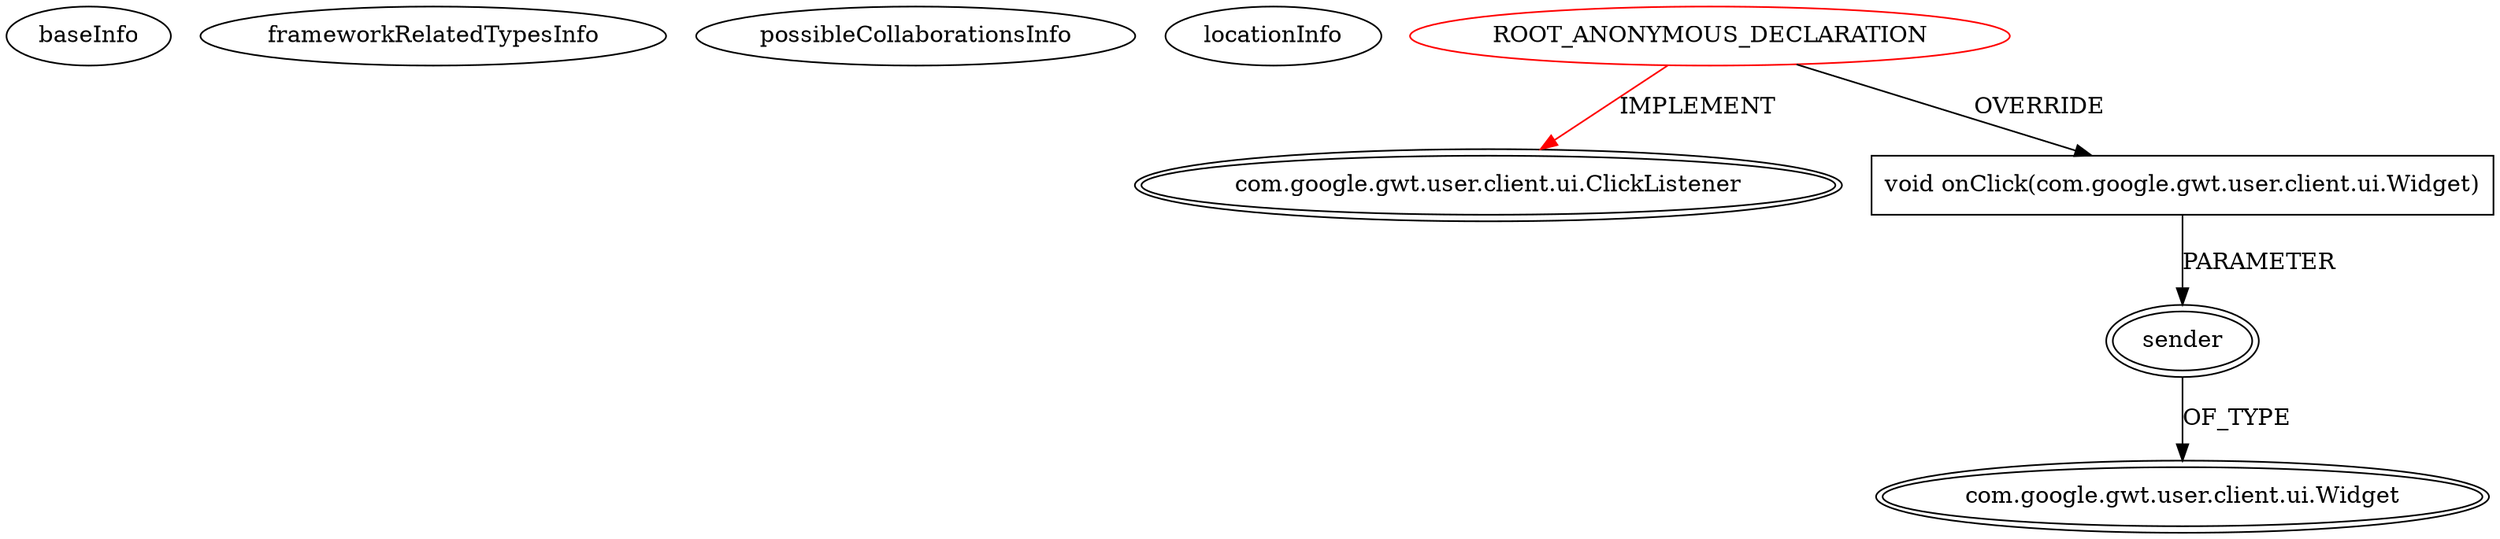 digraph {
baseInfo[graphId=2982,category="extension_graph",isAnonymous=true,possibleRelation=false]
frameworkRelatedTypesInfo[0="com.google.gwt.user.client.ui.ClickListener"]
possibleCollaborationsInfo[]
locationInfo[projectName="hmiguellima-ugat",filePath="/hmiguellima-ugat/ugat-master/src/org/ucp/gwt/widgets/DefaultTableCellEditor.java",contextSignature="com.google.gwt.user.client.ui.Widget getTableCellEditorComponent(org.ucp.gwt.widgets.MVCTable,java.lang.String[],boolean,int,int)",graphId="2982"]
0[label="ROOT_ANONYMOUS_DECLARATION",vertexType="ROOT_ANONYMOUS_DECLARATION",isFrameworkType=false,color=red]
1[label="com.google.gwt.user.client.ui.ClickListener",vertexType="FRAMEWORK_INTERFACE_TYPE",isFrameworkType=true,peripheries=2]
5[label="void onClick(com.google.gwt.user.client.ui.Widget)",vertexType="OVERRIDING_METHOD_DECLARATION",isFrameworkType=false,shape=box]
6[label="sender",vertexType="PARAMETER_DECLARATION",isFrameworkType=true,peripheries=2]
7[label="com.google.gwt.user.client.ui.Widget",vertexType="FRAMEWORK_CLASS_TYPE",isFrameworkType=true,peripheries=2]
0->1[label="IMPLEMENT",color=red]
0->5[label="OVERRIDE"]
6->7[label="OF_TYPE"]
5->6[label="PARAMETER"]
}
